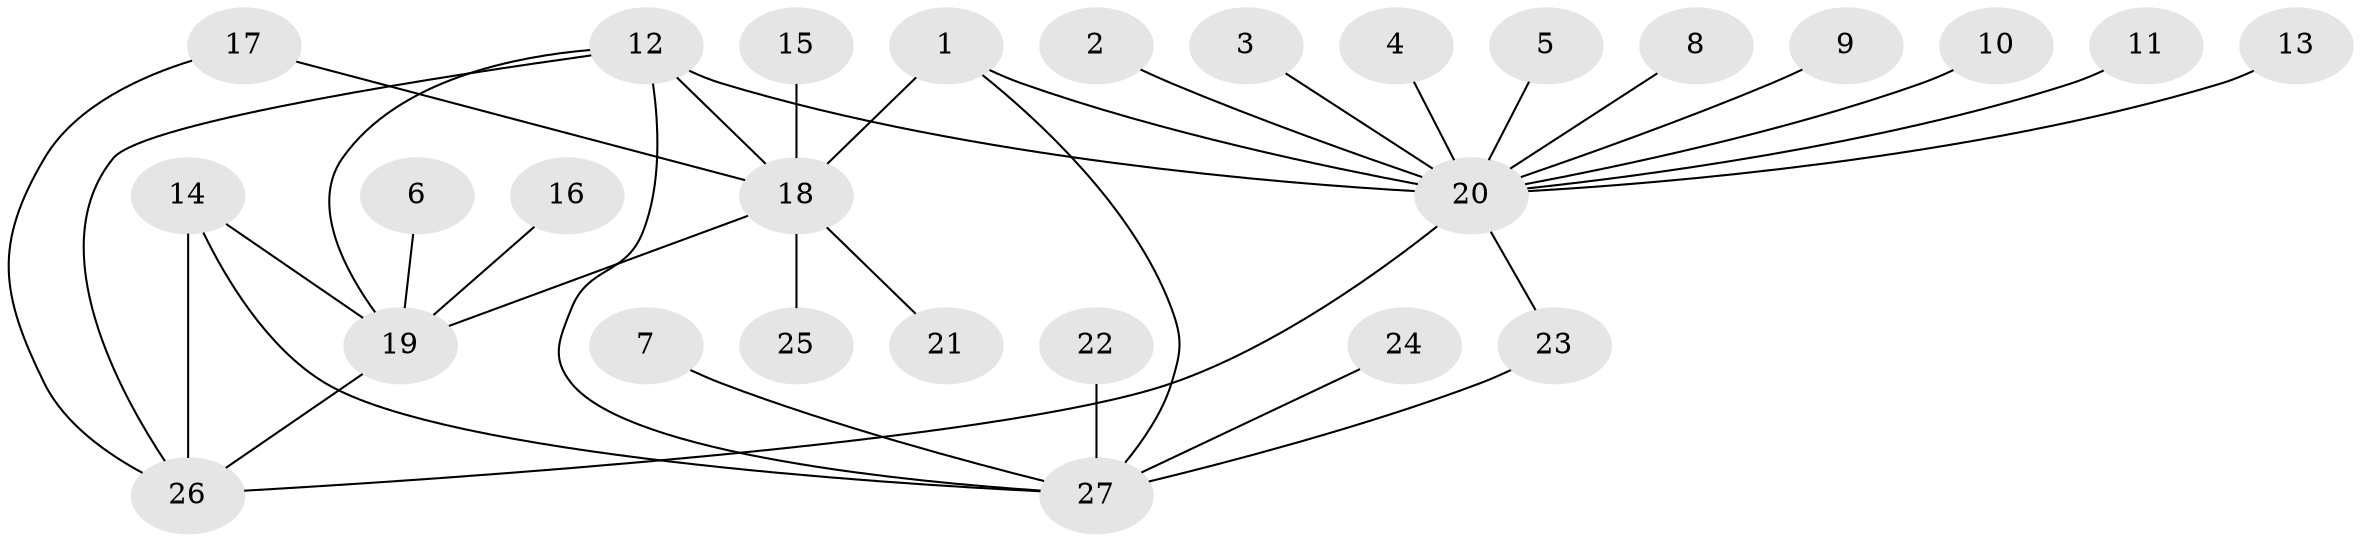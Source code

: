 // original degree distribution, {5: 0.019230769230769232, 7: 0.038461538461538464, 4: 0.038461538461538464, 9: 0.019230769230769232, 8: 0.019230769230769232, 16: 0.019230769230769232, 3: 0.07692307692307693, 2: 0.19230769230769232, 1: 0.5769230769230769}
// Generated by graph-tools (version 1.1) at 2025/02/03/09/25 03:02:34]
// undirected, 27 vertices, 35 edges
graph export_dot {
graph [start="1"]
  node [color=gray90,style=filled];
  1;
  2;
  3;
  4;
  5;
  6;
  7;
  8;
  9;
  10;
  11;
  12;
  13;
  14;
  15;
  16;
  17;
  18;
  19;
  20;
  21;
  22;
  23;
  24;
  25;
  26;
  27;
  1 -- 18 [weight=1.0];
  1 -- 20 [weight=1.0];
  1 -- 27 [weight=1.0];
  2 -- 20 [weight=1.0];
  3 -- 20 [weight=1.0];
  4 -- 20 [weight=1.0];
  5 -- 20 [weight=1.0];
  6 -- 19 [weight=1.0];
  7 -- 27 [weight=1.0];
  8 -- 20 [weight=1.0];
  9 -- 20 [weight=1.0];
  10 -- 20 [weight=1.0];
  11 -- 20 [weight=1.0];
  12 -- 18 [weight=1.0];
  12 -- 19 [weight=1.0];
  12 -- 20 [weight=2.0];
  12 -- 26 [weight=1.0];
  12 -- 27 [weight=1.0];
  13 -- 20 [weight=1.0];
  14 -- 19 [weight=1.0];
  14 -- 26 [weight=1.0];
  14 -- 27 [weight=1.0];
  15 -- 18 [weight=1.0];
  16 -- 19 [weight=1.0];
  17 -- 18 [weight=1.0];
  17 -- 26 [weight=1.0];
  18 -- 19 [weight=1.0];
  18 -- 21 [weight=1.0];
  18 -- 25 [weight=1.0];
  19 -- 26 [weight=1.0];
  20 -- 23 [weight=1.0];
  20 -- 26 [weight=1.0];
  22 -- 27 [weight=1.0];
  23 -- 27 [weight=1.0];
  24 -- 27 [weight=1.0];
}
